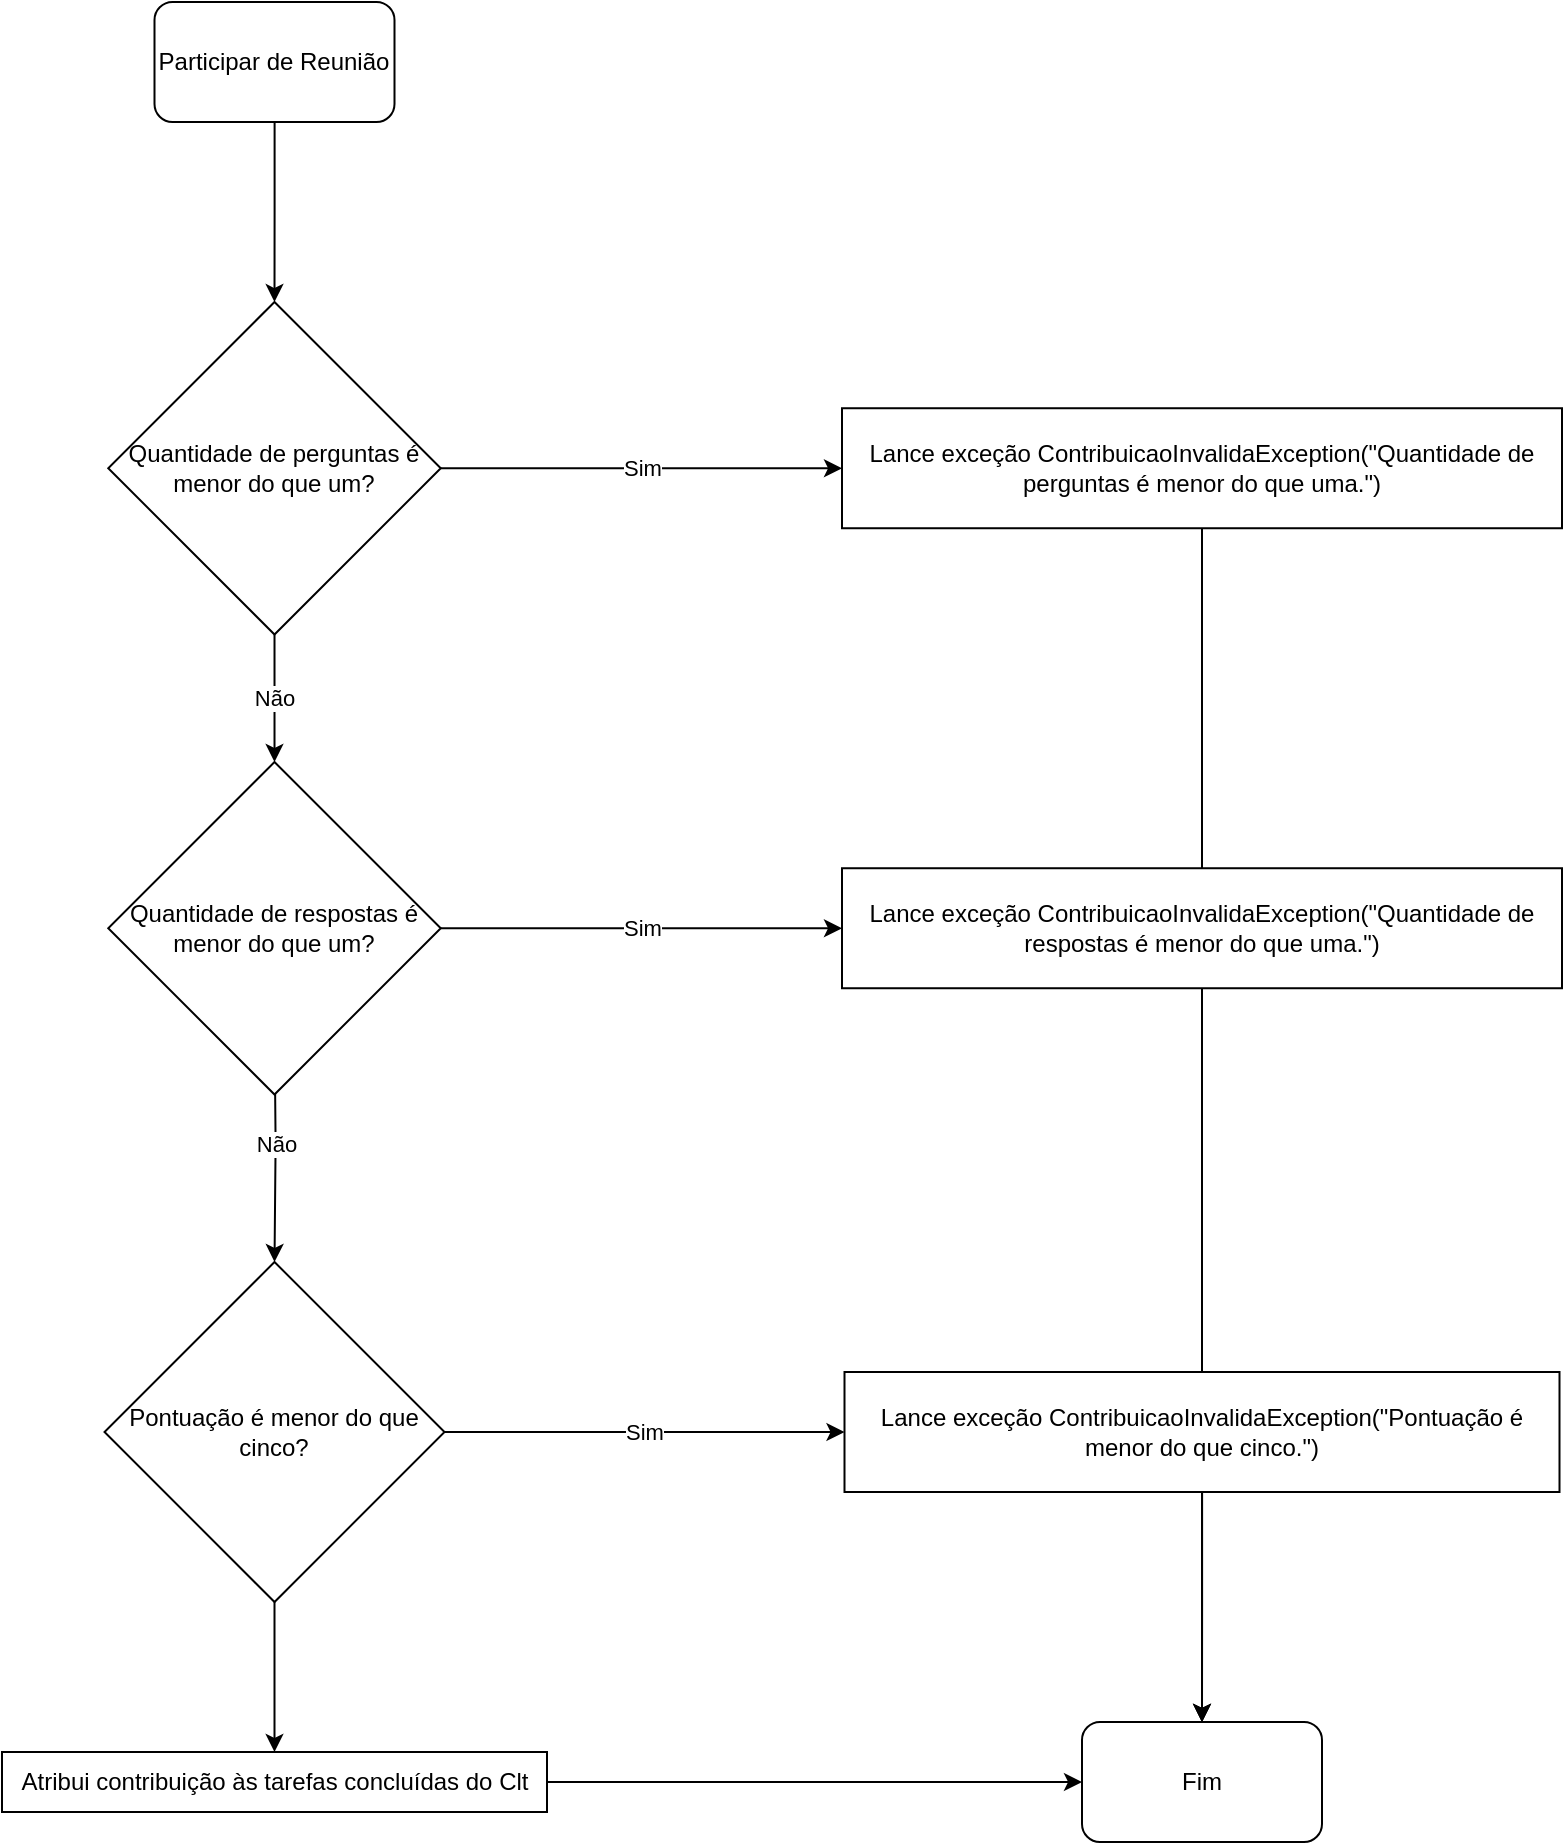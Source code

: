 <mxfile version="21.2.1" type="device">
  <diagram id="C5RBs43oDa-KdzZeNtuy" name="Page-1">
    <mxGraphModel dx="2551" dy="1289" grid="1" gridSize="10" guides="1" tooltips="1" connect="1" arrows="1" fold="1" page="1" pageScale="1" pageWidth="827" pageHeight="1169" math="0" shadow="0">
      <root>
        <mxCell id="WIyWlLk6GJQsqaUBKTNV-0" />
        <mxCell id="WIyWlLk6GJQsqaUBKTNV-1" parent="WIyWlLk6GJQsqaUBKTNV-0" />
        <mxCell id="yQKlSZmlMiYKrW3qrxQF-17" value="" style="edgeStyle=orthogonalEdgeStyle;rounded=0;orthogonalLoop=1;jettySize=auto;html=1;" parent="WIyWlLk6GJQsqaUBKTNV-1" source="yQKlSZmlMiYKrW3qrxQF-0" target="yQKlSZmlMiYKrW3qrxQF-12" edge="1">
          <mxGeometry relative="1" as="geometry" />
        </mxCell>
        <mxCell id="yQKlSZmlMiYKrW3qrxQF-0" value="Participar de Reunião" style="rounded=1;whiteSpace=wrap;html=1;" parent="WIyWlLk6GJQsqaUBKTNV-1" vertex="1">
          <mxGeometry x="76.25" width="120" height="60" as="geometry" />
        </mxCell>
        <mxCell id="yQKlSZmlMiYKrW3qrxQF-10" value="Fim" style="rounded=1;whiteSpace=wrap;html=1;" parent="WIyWlLk6GJQsqaUBKTNV-1" vertex="1">
          <mxGeometry x="540" y="860" width="120" height="60" as="geometry" />
        </mxCell>
        <mxCell id="BZU2yqcR_e0jBcHmHjQm-6" value="Sim" style="edgeStyle=orthogonalEdgeStyle;rounded=0;orthogonalLoop=1;jettySize=auto;html=1;entryX=0;entryY=0.5;entryDx=0;entryDy=0;" parent="WIyWlLk6GJQsqaUBKTNV-1" source="yQKlSZmlMiYKrW3qrxQF-12" target="BZU2yqcR_e0jBcHmHjQm-0" edge="1">
          <mxGeometry relative="1" as="geometry" />
        </mxCell>
        <mxCell id="lc3j8lSepd8AYCd5-HnY-8" value="Não" style="edgeStyle=orthogonalEdgeStyle;rounded=0;orthogonalLoop=1;jettySize=auto;html=1;" edge="1" parent="WIyWlLk6GJQsqaUBKTNV-1" source="yQKlSZmlMiYKrW3qrxQF-12" target="lc3j8lSepd8AYCd5-HnY-0">
          <mxGeometry relative="1" as="geometry" />
        </mxCell>
        <mxCell id="yQKlSZmlMiYKrW3qrxQF-12" value="Quantidade de perguntas é menor do que um?" style="rhombus;whiteSpace=wrap;html=1;" parent="WIyWlLk6GJQsqaUBKTNV-1" vertex="1">
          <mxGeometry x="53.13" y="150" width="166.25" height="166.25" as="geometry" />
        </mxCell>
        <mxCell id="yQKlSZmlMiYKrW3qrxQF-19" value="Não" style="edgeStyle=orthogonalEdgeStyle;rounded=0;orthogonalLoop=1;jettySize=auto;html=1;entryX=0.5;entryY=0;entryDx=0;entryDy=0;" parent="WIyWlLk6GJQsqaUBKTNV-1" target="yQKlSZmlMiYKrW3qrxQF-14" edge="1">
          <mxGeometry relative="1" as="geometry">
            <mxPoint x="136.25" y="510" as="sourcePoint" />
          </mxGeometry>
        </mxCell>
        <mxCell id="BZU2yqcR_e0jBcHmHjQm-7" value="Sim" style="edgeStyle=orthogonalEdgeStyle;rounded=0;orthogonalLoop=1;jettySize=auto;html=1;entryX=0;entryY=0.5;entryDx=0;entryDy=0;exitX=1;exitY=0.5;exitDx=0;exitDy=0;" parent="WIyWlLk6GJQsqaUBKTNV-1" source="lc3j8lSepd8AYCd5-HnY-0" target="BZU2yqcR_e0jBcHmHjQm-1" edge="1">
          <mxGeometry relative="1" as="geometry">
            <mxPoint x="196.25" y="450" as="sourcePoint" />
          </mxGeometry>
        </mxCell>
        <mxCell id="BZU2yqcR_e0jBcHmHjQm-8" value="Sim" style="edgeStyle=orthogonalEdgeStyle;rounded=0;orthogonalLoop=1;jettySize=auto;html=1;entryX=0;entryY=0.5;entryDx=0;entryDy=0;" parent="WIyWlLk6GJQsqaUBKTNV-1" source="yQKlSZmlMiYKrW3qrxQF-14" target="BZU2yqcR_e0jBcHmHjQm-2" edge="1">
          <mxGeometry relative="1" as="geometry" />
        </mxCell>
        <mxCell id="lc3j8lSepd8AYCd5-HnY-4" style="edgeStyle=orthogonalEdgeStyle;rounded=0;orthogonalLoop=1;jettySize=auto;html=1;entryX=0.5;entryY=0;entryDx=0;entryDy=0;" edge="1" parent="WIyWlLk6GJQsqaUBKTNV-1" source="yQKlSZmlMiYKrW3qrxQF-14" target="BZU2yqcR_e0jBcHmHjQm-5">
          <mxGeometry relative="1" as="geometry" />
        </mxCell>
        <mxCell id="yQKlSZmlMiYKrW3qrxQF-14" value="Pontuação é menor do que cinco?" style="rhombus;whiteSpace=wrap;html=1;" parent="WIyWlLk6GJQsqaUBKTNV-1" vertex="1">
          <mxGeometry x="51.26" y="630" width="170" height="170" as="geometry" />
        </mxCell>
        <mxCell id="lc3j8lSepd8AYCd5-HnY-9" style="edgeStyle=orthogonalEdgeStyle;rounded=0;orthogonalLoop=1;jettySize=auto;html=1;entryX=0.5;entryY=0;entryDx=0;entryDy=0;" edge="1" parent="WIyWlLk6GJQsqaUBKTNV-1" source="BZU2yqcR_e0jBcHmHjQm-0" target="yQKlSZmlMiYKrW3qrxQF-10">
          <mxGeometry relative="1" as="geometry" />
        </mxCell>
        <mxCell id="BZU2yqcR_e0jBcHmHjQm-0" value="Lance exceção&amp;nbsp;ContribuicaoInvalidaException(&quot;Quantidade de perguntas é menor do que uma.&quot;)" style="rounded=0;whiteSpace=wrap;html=1;" parent="WIyWlLk6GJQsqaUBKTNV-1" vertex="1">
          <mxGeometry x="420" y="203.12" width="360" height="60" as="geometry" />
        </mxCell>
        <mxCell id="lc3j8lSepd8AYCd5-HnY-10" style="edgeStyle=orthogonalEdgeStyle;rounded=0;orthogonalLoop=1;jettySize=auto;html=1;entryX=0.5;entryY=0;entryDx=0;entryDy=0;" edge="1" parent="WIyWlLk6GJQsqaUBKTNV-1" source="BZU2yqcR_e0jBcHmHjQm-1" target="yQKlSZmlMiYKrW3qrxQF-10">
          <mxGeometry relative="1" as="geometry" />
        </mxCell>
        <mxCell id="BZU2yqcR_e0jBcHmHjQm-1" value="Lance exceção&amp;nbsp;ContribuicaoInvalidaException(&quot;Quantidade de respostas é menor do que uma.&quot;)" style="rounded=0;whiteSpace=wrap;html=1;" parent="WIyWlLk6GJQsqaUBKTNV-1" vertex="1">
          <mxGeometry x="420" y="433.12" width="360" height="60" as="geometry" />
        </mxCell>
        <mxCell id="lc3j8lSepd8AYCd5-HnY-11" style="edgeStyle=orthogonalEdgeStyle;rounded=0;orthogonalLoop=1;jettySize=auto;html=1;entryX=0.5;entryY=0;entryDx=0;entryDy=0;" edge="1" parent="WIyWlLk6GJQsqaUBKTNV-1" source="BZU2yqcR_e0jBcHmHjQm-2" target="yQKlSZmlMiYKrW3qrxQF-10">
          <mxGeometry relative="1" as="geometry" />
        </mxCell>
        <mxCell id="BZU2yqcR_e0jBcHmHjQm-2" value="Lance exceção&amp;nbsp;ContribuicaoInvalidaException(&quot;Pontuação é menor do que cinco.&lt;span style=&quot;background-color: initial;&quot;&gt;&quot;)&lt;/span&gt;" style="rounded=0;whiteSpace=wrap;html=1;" parent="WIyWlLk6GJQsqaUBKTNV-1" vertex="1">
          <mxGeometry x="421.25" y="685" width="357.5" height="60" as="geometry" />
        </mxCell>
        <mxCell id="BZU2yqcR_e0jBcHmHjQm-18" style="edgeStyle=orthogonalEdgeStyle;rounded=0;orthogonalLoop=1;jettySize=auto;html=1;entryX=0;entryY=0.5;entryDx=0;entryDy=0;" parent="WIyWlLk6GJQsqaUBKTNV-1" source="BZU2yqcR_e0jBcHmHjQm-5" target="yQKlSZmlMiYKrW3qrxQF-10" edge="1">
          <mxGeometry relative="1" as="geometry" />
        </mxCell>
        <mxCell id="BZU2yqcR_e0jBcHmHjQm-5" value="Atribui contribuição às tarefas concluídas do Clt" style="rounded=0;whiteSpace=wrap;html=1;" parent="WIyWlLk6GJQsqaUBKTNV-1" vertex="1">
          <mxGeometry y="875" width="272.5" height="30" as="geometry" />
        </mxCell>
        <mxCell id="lc3j8lSepd8AYCd5-HnY-0" value="Quantidade de respostas é menor do que um?" style="rhombus;whiteSpace=wrap;html=1;" vertex="1" parent="WIyWlLk6GJQsqaUBKTNV-1">
          <mxGeometry x="53.13" y="380" width="166.25" height="166.25" as="geometry" />
        </mxCell>
      </root>
    </mxGraphModel>
  </diagram>
</mxfile>
